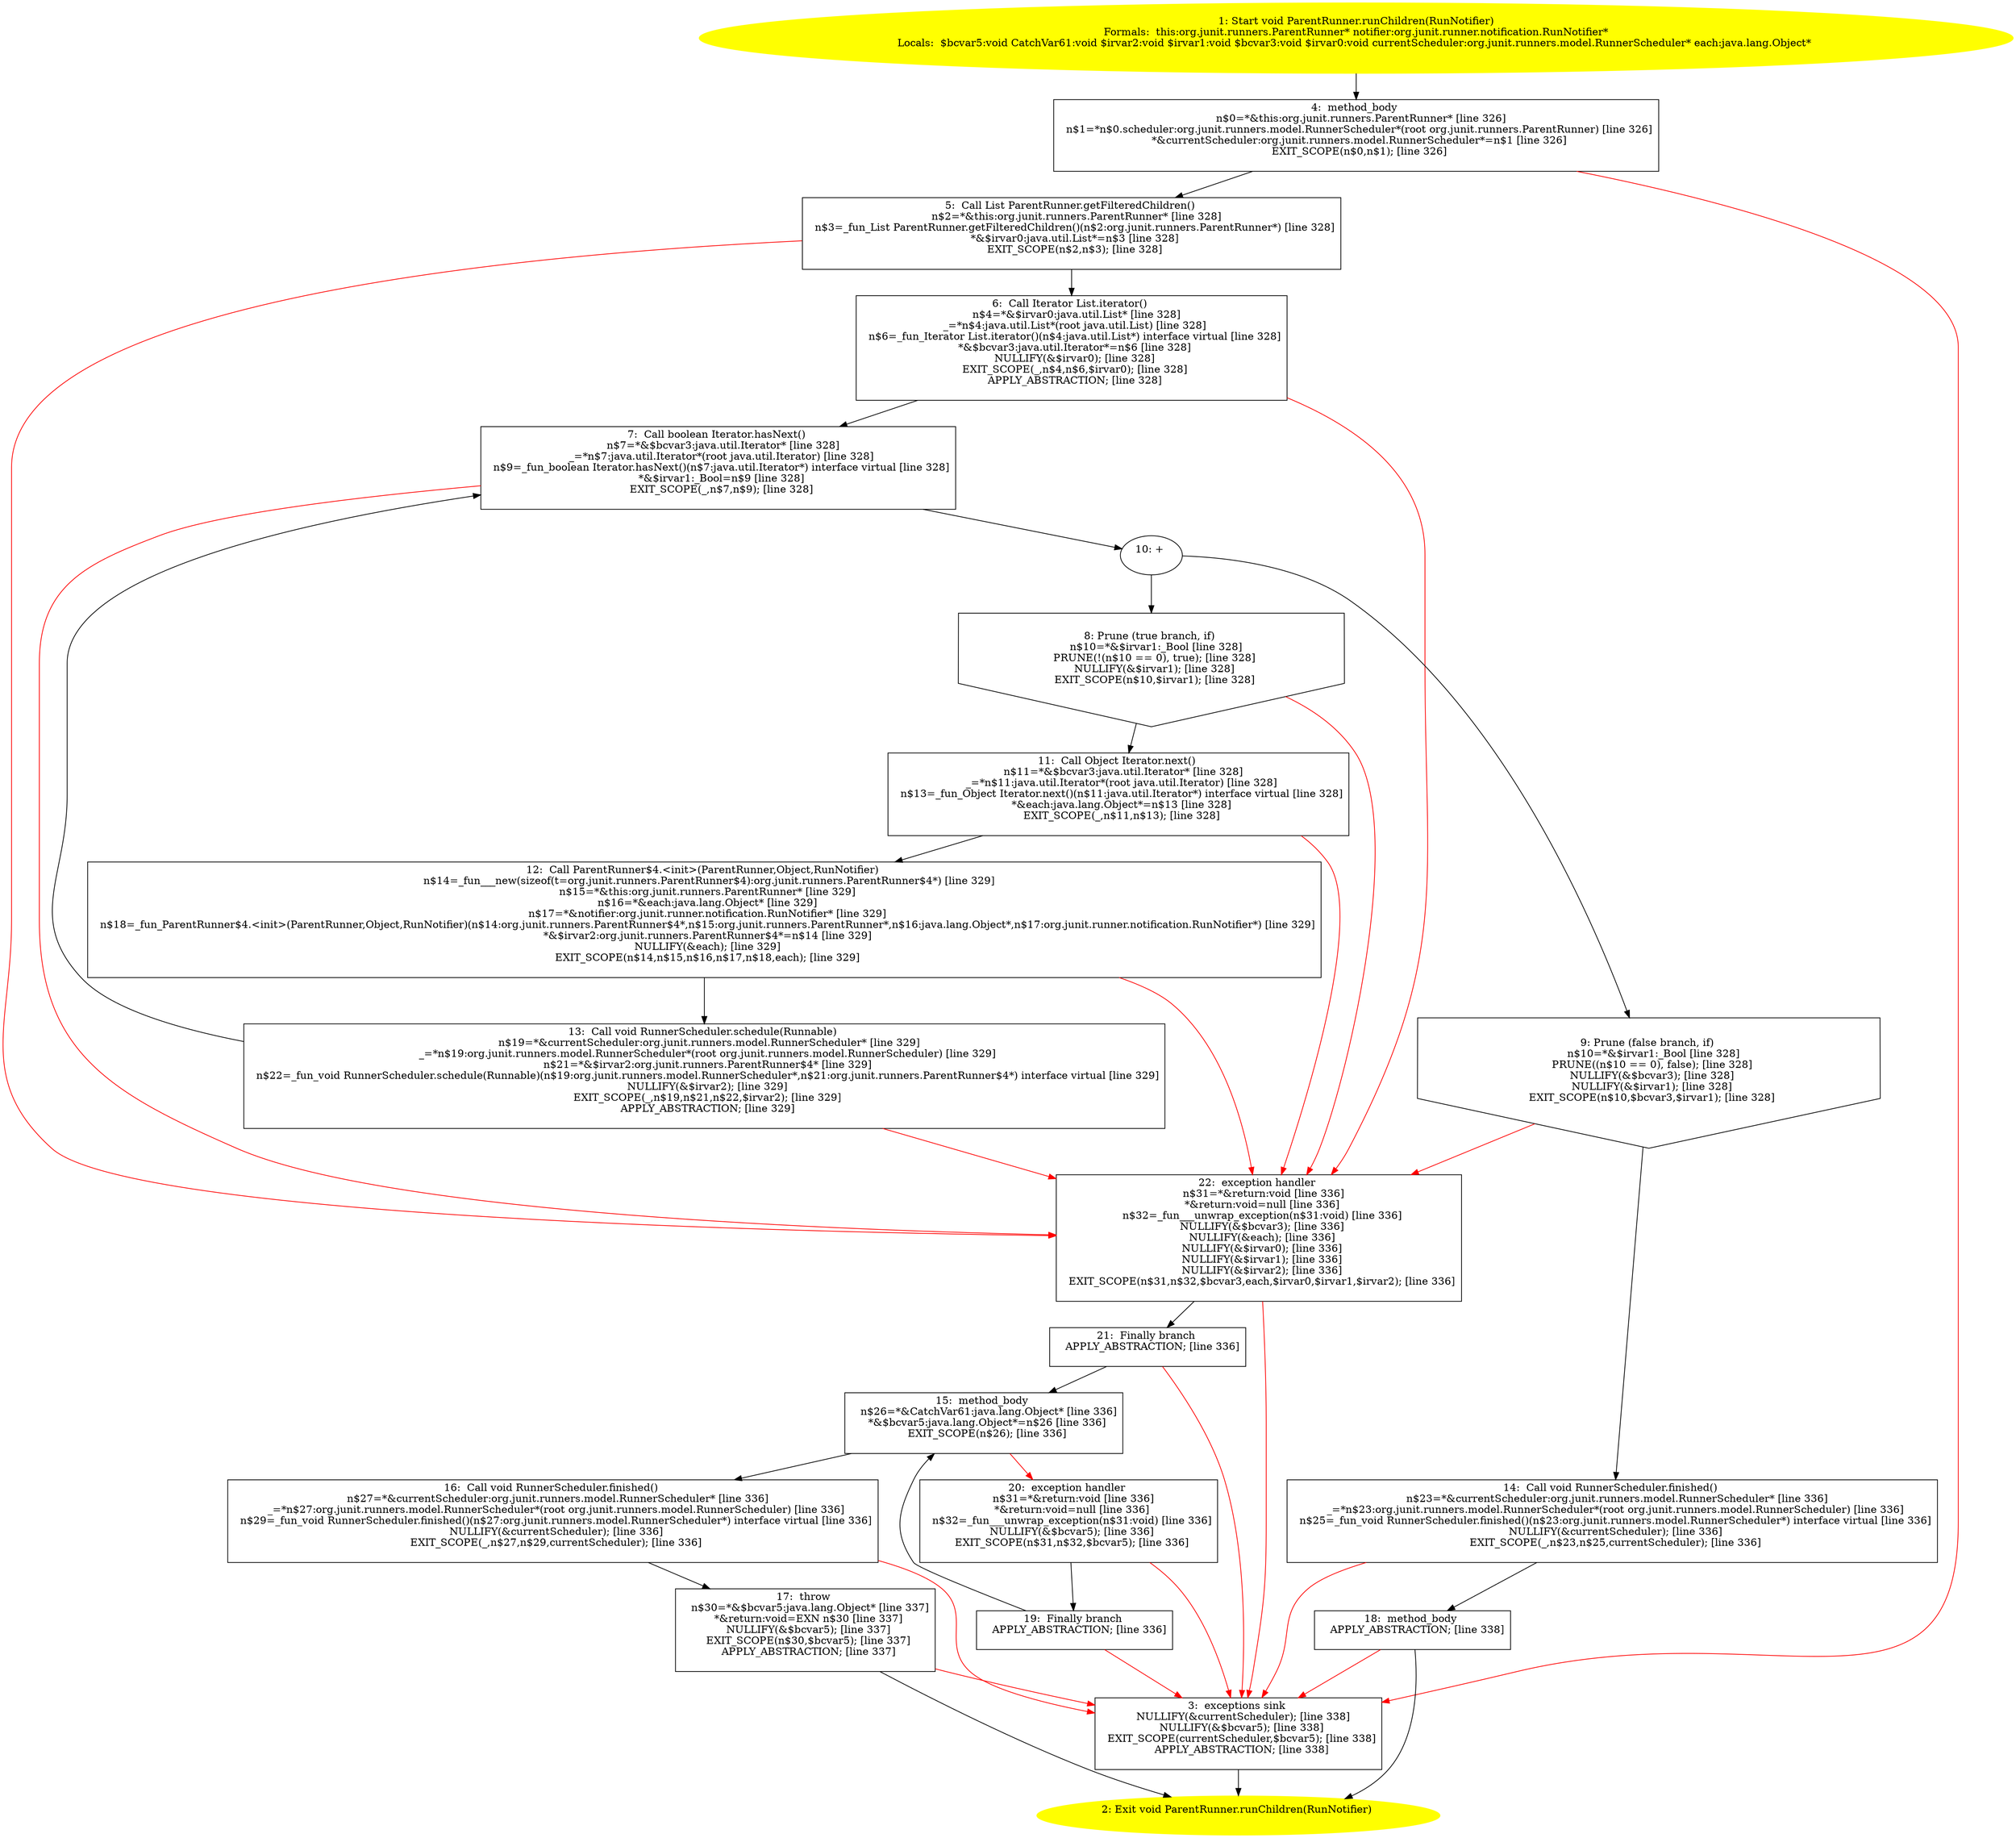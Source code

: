 /* @generated */
digraph cfg {
"org.junit.runners.ParentRunner.runChildren(org.junit.runner.notification.RunNotifier):void.57e49dc83debb37ad817932de6698fc2_1" [label="1: Start void ParentRunner.runChildren(RunNotifier)\nFormals:  this:org.junit.runners.ParentRunner* notifier:org.junit.runner.notification.RunNotifier*\nLocals:  $bcvar5:void CatchVar61:void $irvar2:void $irvar1:void $bcvar3:void $irvar0:void currentScheduler:org.junit.runners.model.RunnerScheduler* each:java.lang.Object* \n  " color=yellow style=filled]
	

	 "org.junit.runners.ParentRunner.runChildren(org.junit.runner.notification.RunNotifier):void.57e49dc83debb37ad817932de6698fc2_1" -> "org.junit.runners.ParentRunner.runChildren(org.junit.runner.notification.RunNotifier):void.57e49dc83debb37ad817932de6698fc2_4" ;
"org.junit.runners.ParentRunner.runChildren(org.junit.runner.notification.RunNotifier):void.57e49dc83debb37ad817932de6698fc2_2" [label="2: Exit void ParentRunner.runChildren(RunNotifier) \n  " color=yellow style=filled]
	

"org.junit.runners.ParentRunner.runChildren(org.junit.runner.notification.RunNotifier):void.57e49dc83debb37ad817932de6698fc2_3" [label="3:  exceptions sink \n   NULLIFY(&currentScheduler); [line 338]\n  NULLIFY(&$bcvar5); [line 338]\n  EXIT_SCOPE(currentScheduler,$bcvar5); [line 338]\n  APPLY_ABSTRACTION; [line 338]\n " shape="box"]
	

	 "org.junit.runners.ParentRunner.runChildren(org.junit.runner.notification.RunNotifier):void.57e49dc83debb37ad817932de6698fc2_3" -> "org.junit.runners.ParentRunner.runChildren(org.junit.runner.notification.RunNotifier):void.57e49dc83debb37ad817932de6698fc2_2" ;
"org.junit.runners.ParentRunner.runChildren(org.junit.runner.notification.RunNotifier):void.57e49dc83debb37ad817932de6698fc2_4" [label="4:  method_body \n   n$0=*&this:org.junit.runners.ParentRunner* [line 326]\n  n$1=*n$0.scheduler:org.junit.runners.model.RunnerScheduler*(root org.junit.runners.ParentRunner) [line 326]\n  *&currentScheduler:org.junit.runners.model.RunnerScheduler*=n$1 [line 326]\n  EXIT_SCOPE(n$0,n$1); [line 326]\n " shape="box"]
	

	 "org.junit.runners.ParentRunner.runChildren(org.junit.runner.notification.RunNotifier):void.57e49dc83debb37ad817932de6698fc2_4" -> "org.junit.runners.ParentRunner.runChildren(org.junit.runner.notification.RunNotifier):void.57e49dc83debb37ad817932de6698fc2_5" ;
	 "org.junit.runners.ParentRunner.runChildren(org.junit.runner.notification.RunNotifier):void.57e49dc83debb37ad817932de6698fc2_4" -> "org.junit.runners.ParentRunner.runChildren(org.junit.runner.notification.RunNotifier):void.57e49dc83debb37ad817932de6698fc2_3" [color="red" ];
"org.junit.runners.ParentRunner.runChildren(org.junit.runner.notification.RunNotifier):void.57e49dc83debb37ad817932de6698fc2_5" [label="5:  Call List ParentRunner.getFilteredChildren() \n   n$2=*&this:org.junit.runners.ParentRunner* [line 328]\n  n$3=_fun_List ParentRunner.getFilteredChildren()(n$2:org.junit.runners.ParentRunner*) [line 328]\n  *&$irvar0:java.util.List*=n$3 [line 328]\n  EXIT_SCOPE(n$2,n$3); [line 328]\n " shape="box"]
	

	 "org.junit.runners.ParentRunner.runChildren(org.junit.runner.notification.RunNotifier):void.57e49dc83debb37ad817932de6698fc2_5" -> "org.junit.runners.ParentRunner.runChildren(org.junit.runner.notification.RunNotifier):void.57e49dc83debb37ad817932de6698fc2_6" ;
	 "org.junit.runners.ParentRunner.runChildren(org.junit.runner.notification.RunNotifier):void.57e49dc83debb37ad817932de6698fc2_5" -> "org.junit.runners.ParentRunner.runChildren(org.junit.runner.notification.RunNotifier):void.57e49dc83debb37ad817932de6698fc2_22" [color="red" ];
"org.junit.runners.ParentRunner.runChildren(org.junit.runner.notification.RunNotifier):void.57e49dc83debb37ad817932de6698fc2_6" [label="6:  Call Iterator List.iterator() \n   n$4=*&$irvar0:java.util.List* [line 328]\n  _=*n$4:java.util.List*(root java.util.List) [line 328]\n  n$6=_fun_Iterator List.iterator()(n$4:java.util.List*) interface virtual [line 328]\n  *&$bcvar3:java.util.Iterator*=n$6 [line 328]\n  NULLIFY(&$irvar0); [line 328]\n  EXIT_SCOPE(_,n$4,n$6,$irvar0); [line 328]\n  APPLY_ABSTRACTION; [line 328]\n " shape="box"]
	

	 "org.junit.runners.ParentRunner.runChildren(org.junit.runner.notification.RunNotifier):void.57e49dc83debb37ad817932de6698fc2_6" -> "org.junit.runners.ParentRunner.runChildren(org.junit.runner.notification.RunNotifier):void.57e49dc83debb37ad817932de6698fc2_7" ;
	 "org.junit.runners.ParentRunner.runChildren(org.junit.runner.notification.RunNotifier):void.57e49dc83debb37ad817932de6698fc2_6" -> "org.junit.runners.ParentRunner.runChildren(org.junit.runner.notification.RunNotifier):void.57e49dc83debb37ad817932de6698fc2_22" [color="red" ];
"org.junit.runners.ParentRunner.runChildren(org.junit.runner.notification.RunNotifier):void.57e49dc83debb37ad817932de6698fc2_7" [label="7:  Call boolean Iterator.hasNext() \n   n$7=*&$bcvar3:java.util.Iterator* [line 328]\n  _=*n$7:java.util.Iterator*(root java.util.Iterator) [line 328]\n  n$9=_fun_boolean Iterator.hasNext()(n$7:java.util.Iterator*) interface virtual [line 328]\n  *&$irvar1:_Bool=n$9 [line 328]\n  EXIT_SCOPE(_,n$7,n$9); [line 328]\n " shape="box"]
	

	 "org.junit.runners.ParentRunner.runChildren(org.junit.runner.notification.RunNotifier):void.57e49dc83debb37ad817932de6698fc2_7" -> "org.junit.runners.ParentRunner.runChildren(org.junit.runner.notification.RunNotifier):void.57e49dc83debb37ad817932de6698fc2_10" ;
	 "org.junit.runners.ParentRunner.runChildren(org.junit.runner.notification.RunNotifier):void.57e49dc83debb37ad817932de6698fc2_7" -> "org.junit.runners.ParentRunner.runChildren(org.junit.runner.notification.RunNotifier):void.57e49dc83debb37ad817932de6698fc2_22" [color="red" ];
"org.junit.runners.ParentRunner.runChildren(org.junit.runner.notification.RunNotifier):void.57e49dc83debb37ad817932de6698fc2_8" [label="8: Prune (true branch, if) \n   n$10=*&$irvar1:_Bool [line 328]\n  PRUNE(!(n$10 == 0), true); [line 328]\n  NULLIFY(&$irvar1); [line 328]\n  EXIT_SCOPE(n$10,$irvar1); [line 328]\n " shape="invhouse"]
	

	 "org.junit.runners.ParentRunner.runChildren(org.junit.runner.notification.RunNotifier):void.57e49dc83debb37ad817932de6698fc2_8" -> "org.junit.runners.ParentRunner.runChildren(org.junit.runner.notification.RunNotifier):void.57e49dc83debb37ad817932de6698fc2_11" ;
	 "org.junit.runners.ParentRunner.runChildren(org.junit.runner.notification.RunNotifier):void.57e49dc83debb37ad817932de6698fc2_8" -> "org.junit.runners.ParentRunner.runChildren(org.junit.runner.notification.RunNotifier):void.57e49dc83debb37ad817932de6698fc2_22" [color="red" ];
"org.junit.runners.ParentRunner.runChildren(org.junit.runner.notification.RunNotifier):void.57e49dc83debb37ad817932de6698fc2_9" [label="9: Prune (false branch, if) \n   n$10=*&$irvar1:_Bool [line 328]\n  PRUNE((n$10 == 0), false); [line 328]\n  NULLIFY(&$bcvar3); [line 328]\n  NULLIFY(&$irvar1); [line 328]\n  EXIT_SCOPE(n$10,$bcvar3,$irvar1); [line 328]\n " shape="invhouse"]
	

	 "org.junit.runners.ParentRunner.runChildren(org.junit.runner.notification.RunNotifier):void.57e49dc83debb37ad817932de6698fc2_9" -> "org.junit.runners.ParentRunner.runChildren(org.junit.runner.notification.RunNotifier):void.57e49dc83debb37ad817932de6698fc2_14" ;
	 "org.junit.runners.ParentRunner.runChildren(org.junit.runner.notification.RunNotifier):void.57e49dc83debb37ad817932de6698fc2_9" -> "org.junit.runners.ParentRunner.runChildren(org.junit.runner.notification.RunNotifier):void.57e49dc83debb37ad817932de6698fc2_22" [color="red" ];
"org.junit.runners.ParentRunner.runChildren(org.junit.runner.notification.RunNotifier):void.57e49dc83debb37ad817932de6698fc2_10" [label="10: + \n  " ]
	

	 "org.junit.runners.ParentRunner.runChildren(org.junit.runner.notification.RunNotifier):void.57e49dc83debb37ad817932de6698fc2_10" -> "org.junit.runners.ParentRunner.runChildren(org.junit.runner.notification.RunNotifier):void.57e49dc83debb37ad817932de6698fc2_8" ;
	 "org.junit.runners.ParentRunner.runChildren(org.junit.runner.notification.RunNotifier):void.57e49dc83debb37ad817932de6698fc2_10" -> "org.junit.runners.ParentRunner.runChildren(org.junit.runner.notification.RunNotifier):void.57e49dc83debb37ad817932de6698fc2_9" ;
"org.junit.runners.ParentRunner.runChildren(org.junit.runner.notification.RunNotifier):void.57e49dc83debb37ad817932de6698fc2_11" [label="11:  Call Object Iterator.next() \n   n$11=*&$bcvar3:java.util.Iterator* [line 328]\n  _=*n$11:java.util.Iterator*(root java.util.Iterator) [line 328]\n  n$13=_fun_Object Iterator.next()(n$11:java.util.Iterator*) interface virtual [line 328]\n  *&each:java.lang.Object*=n$13 [line 328]\n  EXIT_SCOPE(_,n$11,n$13); [line 328]\n " shape="box"]
	

	 "org.junit.runners.ParentRunner.runChildren(org.junit.runner.notification.RunNotifier):void.57e49dc83debb37ad817932de6698fc2_11" -> "org.junit.runners.ParentRunner.runChildren(org.junit.runner.notification.RunNotifier):void.57e49dc83debb37ad817932de6698fc2_12" ;
	 "org.junit.runners.ParentRunner.runChildren(org.junit.runner.notification.RunNotifier):void.57e49dc83debb37ad817932de6698fc2_11" -> "org.junit.runners.ParentRunner.runChildren(org.junit.runner.notification.RunNotifier):void.57e49dc83debb37ad817932de6698fc2_22" [color="red" ];
"org.junit.runners.ParentRunner.runChildren(org.junit.runner.notification.RunNotifier):void.57e49dc83debb37ad817932de6698fc2_12" [label="12:  Call ParentRunner$4.<init>(ParentRunner,Object,RunNotifier) \n   n$14=_fun___new(sizeof(t=org.junit.runners.ParentRunner$4):org.junit.runners.ParentRunner$4*) [line 329]\n  n$15=*&this:org.junit.runners.ParentRunner* [line 329]\n  n$16=*&each:java.lang.Object* [line 329]\n  n$17=*&notifier:org.junit.runner.notification.RunNotifier* [line 329]\n  n$18=_fun_ParentRunner$4.<init>(ParentRunner,Object,RunNotifier)(n$14:org.junit.runners.ParentRunner$4*,n$15:org.junit.runners.ParentRunner*,n$16:java.lang.Object*,n$17:org.junit.runner.notification.RunNotifier*) [line 329]\n  *&$irvar2:org.junit.runners.ParentRunner$4*=n$14 [line 329]\n  NULLIFY(&each); [line 329]\n  EXIT_SCOPE(n$14,n$15,n$16,n$17,n$18,each); [line 329]\n " shape="box"]
	

	 "org.junit.runners.ParentRunner.runChildren(org.junit.runner.notification.RunNotifier):void.57e49dc83debb37ad817932de6698fc2_12" -> "org.junit.runners.ParentRunner.runChildren(org.junit.runner.notification.RunNotifier):void.57e49dc83debb37ad817932de6698fc2_13" ;
	 "org.junit.runners.ParentRunner.runChildren(org.junit.runner.notification.RunNotifier):void.57e49dc83debb37ad817932de6698fc2_12" -> "org.junit.runners.ParentRunner.runChildren(org.junit.runner.notification.RunNotifier):void.57e49dc83debb37ad817932de6698fc2_22" [color="red" ];
"org.junit.runners.ParentRunner.runChildren(org.junit.runner.notification.RunNotifier):void.57e49dc83debb37ad817932de6698fc2_13" [label="13:  Call void RunnerScheduler.schedule(Runnable) \n   n$19=*&currentScheduler:org.junit.runners.model.RunnerScheduler* [line 329]\n  _=*n$19:org.junit.runners.model.RunnerScheduler*(root org.junit.runners.model.RunnerScheduler) [line 329]\n  n$21=*&$irvar2:org.junit.runners.ParentRunner$4* [line 329]\n  n$22=_fun_void RunnerScheduler.schedule(Runnable)(n$19:org.junit.runners.model.RunnerScheduler*,n$21:org.junit.runners.ParentRunner$4*) interface virtual [line 329]\n  NULLIFY(&$irvar2); [line 329]\n  EXIT_SCOPE(_,n$19,n$21,n$22,$irvar2); [line 329]\n  APPLY_ABSTRACTION; [line 329]\n " shape="box"]
	

	 "org.junit.runners.ParentRunner.runChildren(org.junit.runner.notification.RunNotifier):void.57e49dc83debb37ad817932de6698fc2_13" -> "org.junit.runners.ParentRunner.runChildren(org.junit.runner.notification.RunNotifier):void.57e49dc83debb37ad817932de6698fc2_7" ;
	 "org.junit.runners.ParentRunner.runChildren(org.junit.runner.notification.RunNotifier):void.57e49dc83debb37ad817932de6698fc2_13" -> "org.junit.runners.ParentRunner.runChildren(org.junit.runner.notification.RunNotifier):void.57e49dc83debb37ad817932de6698fc2_22" [color="red" ];
"org.junit.runners.ParentRunner.runChildren(org.junit.runner.notification.RunNotifier):void.57e49dc83debb37ad817932de6698fc2_14" [label="14:  Call void RunnerScheduler.finished() \n   n$23=*&currentScheduler:org.junit.runners.model.RunnerScheduler* [line 336]\n  _=*n$23:org.junit.runners.model.RunnerScheduler*(root org.junit.runners.model.RunnerScheduler) [line 336]\n  n$25=_fun_void RunnerScheduler.finished()(n$23:org.junit.runners.model.RunnerScheduler*) interface virtual [line 336]\n  NULLIFY(&currentScheduler); [line 336]\n  EXIT_SCOPE(_,n$23,n$25,currentScheduler); [line 336]\n " shape="box"]
	

	 "org.junit.runners.ParentRunner.runChildren(org.junit.runner.notification.RunNotifier):void.57e49dc83debb37ad817932de6698fc2_14" -> "org.junit.runners.ParentRunner.runChildren(org.junit.runner.notification.RunNotifier):void.57e49dc83debb37ad817932de6698fc2_18" ;
	 "org.junit.runners.ParentRunner.runChildren(org.junit.runner.notification.RunNotifier):void.57e49dc83debb37ad817932de6698fc2_14" -> "org.junit.runners.ParentRunner.runChildren(org.junit.runner.notification.RunNotifier):void.57e49dc83debb37ad817932de6698fc2_3" [color="red" ];
"org.junit.runners.ParentRunner.runChildren(org.junit.runner.notification.RunNotifier):void.57e49dc83debb37ad817932de6698fc2_15" [label="15:  method_body \n   n$26=*&CatchVar61:java.lang.Object* [line 336]\n  *&$bcvar5:java.lang.Object*=n$26 [line 336]\n  EXIT_SCOPE(n$26); [line 336]\n " shape="box"]
	

	 "org.junit.runners.ParentRunner.runChildren(org.junit.runner.notification.RunNotifier):void.57e49dc83debb37ad817932de6698fc2_15" -> "org.junit.runners.ParentRunner.runChildren(org.junit.runner.notification.RunNotifier):void.57e49dc83debb37ad817932de6698fc2_16" ;
	 "org.junit.runners.ParentRunner.runChildren(org.junit.runner.notification.RunNotifier):void.57e49dc83debb37ad817932de6698fc2_15" -> "org.junit.runners.ParentRunner.runChildren(org.junit.runner.notification.RunNotifier):void.57e49dc83debb37ad817932de6698fc2_20" [color="red" ];
"org.junit.runners.ParentRunner.runChildren(org.junit.runner.notification.RunNotifier):void.57e49dc83debb37ad817932de6698fc2_16" [label="16:  Call void RunnerScheduler.finished() \n   n$27=*&currentScheduler:org.junit.runners.model.RunnerScheduler* [line 336]\n  _=*n$27:org.junit.runners.model.RunnerScheduler*(root org.junit.runners.model.RunnerScheduler) [line 336]\n  n$29=_fun_void RunnerScheduler.finished()(n$27:org.junit.runners.model.RunnerScheduler*) interface virtual [line 336]\n  NULLIFY(&currentScheduler); [line 336]\n  EXIT_SCOPE(_,n$27,n$29,currentScheduler); [line 336]\n " shape="box"]
	

	 "org.junit.runners.ParentRunner.runChildren(org.junit.runner.notification.RunNotifier):void.57e49dc83debb37ad817932de6698fc2_16" -> "org.junit.runners.ParentRunner.runChildren(org.junit.runner.notification.RunNotifier):void.57e49dc83debb37ad817932de6698fc2_17" ;
	 "org.junit.runners.ParentRunner.runChildren(org.junit.runner.notification.RunNotifier):void.57e49dc83debb37ad817932de6698fc2_16" -> "org.junit.runners.ParentRunner.runChildren(org.junit.runner.notification.RunNotifier):void.57e49dc83debb37ad817932de6698fc2_3" [color="red" ];
"org.junit.runners.ParentRunner.runChildren(org.junit.runner.notification.RunNotifier):void.57e49dc83debb37ad817932de6698fc2_17" [label="17:  throw \n   n$30=*&$bcvar5:java.lang.Object* [line 337]\n  *&return:void=EXN n$30 [line 337]\n  NULLIFY(&$bcvar5); [line 337]\n  EXIT_SCOPE(n$30,$bcvar5); [line 337]\n  APPLY_ABSTRACTION; [line 337]\n " shape="box"]
	

	 "org.junit.runners.ParentRunner.runChildren(org.junit.runner.notification.RunNotifier):void.57e49dc83debb37ad817932de6698fc2_17" -> "org.junit.runners.ParentRunner.runChildren(org.junit.runner.notification.RunNotifier):void.57e49dc83debb37ad817932de6698fc2_2" ;
	 "org.junit.runners.ParentRunner.runChildren(org.junit.runner.notification.RunNotifier):void.57e49dc83debb37ad817932de6698fc2_17" -> "org.junit.runners.ParentRunner.runChildren(org.junit.runner.notification.RunNotifier):void.57e49dc83debb37ad817932de6698fc2_3" [color="red" ];
"org.junit.runners.ParentRunner.runChildren(org.junit.runner.notification.RunNotifier):void.57e49dc83debb37ad817932de6698fc2_18" [label="18:  method_body \n   APPLY_ABSTRACTION; [line 338]\n " shape="box"]
	

	 "org.junit.runners.ParentRunner.runChildren(org.junit.runner.notification.RunNotifier):void.57e49dc83debb37ad817932de6698fc2_18" -> "org.junit.runners.ParentRunner.runChildren(org.junit.runner.notification.RunNotifier):void.57e49dc83debb37ad817932de6698fc2_2" ;
	 "org.junit.runners.ParentRunner.runChildren(org.junit.runner.notification.RunNotifier):void.57e49dc83debb37ad817932de6698fc2_18" -> "org.junit.runners.ParentRunner.runChildren(org.junit.runner.notification.RunNotifier):void.57e49dc83debb37ad817932de6698fc2_3" [color="red" ];
"org.junit.runners.ParentRunner.runChildren(org.junit.runner.notification.RunNotifier):void.57e49dc83debb37ad817932de6698fc2_19" [label="19:  Finally branch \n   APPLY_ABSTRACTION; [line 336]\n " shape="box"]
	

	 "org.junit.runners.ParentRunner.runChildren(org.junit.runner.notification.RunNotifier):void.57e49dc83debb37ad817932de6698fc2_19" -> "org.junit.runners.ParentRunner.runChildren(org.junit.runner.notification.RunNotifier):void.57e49dc83debb37ad817932de6698fc2_15" ;
	 "org.junit.runners.ParentRunner.runChildren(org.junit.runner.notification.RunNotifier):void.57e49dc83debb37ad817932de6698fc2_19" -> "org.junit.runners.ParentRunner.runChildren(org.junit.runner.notification.RunNotifier):void.57e49dc83debb37ad817932de6698fc2_3" [color="red" ];
"org.junit.runners.ParentRunner.runChildren(org.junit.runner.notification.RunNotifier):void.57e49dc83debb37ad817932de6698fc2_20" [label="20:  exception handler \n   n$31=*&return:void [line 336]\n  *&return:void=null [line 336]\n  n$32=_fun___unwrap_exception(n$31:void) [line 336]\n  NULLIFY(&$bcvar5); [line 336]\n  EXIT_SCOPE(n$31,n$32,$bcvar5); [line 336]\n " shape="box"]
	

	 "org.junit.runners.ParentRunner.runChildren(org.junit.runner.notification.RunNotifier):void.57e49dc83debb37ad817932de6698fc2_20" -> "org.junit.runners.ParentRunner.runChildren(org.junit.runner.notification.RunNotifier):void.57e49dc83debb37ad817932de6698fc2_19" ;
	 "org.junit.runners.ParentRunner.runChildren(org.junit.runner.notification.RunNotifier):void.57e49dc83debb37ad817932de6698fc2_20" -> "org.junit.runners.ParentRunner.runChildren(org.junit.runner.notification.RunNotifier):void.57e49dc83debb37ad817932de6698fc2_3" [color="red" ];
"org.junit.runners.ParentRunner.runChildren(org.junit.runner.notification.RunNotifier):void.57e49dc83debb37ad817932de6698fc2_21" [label="21:  Finally branch \n   APPLY_ABSTRACTION; [line 336]\n " shape="box"]
	

	 "org.junit.runners.ParentRunner.runChildren(org.junit.runner.notification.RunNotifier):void.57e49dc83debb37ad817932de6698fc2_21" -> "org.junit.runners.ParentRunner.runChildren(org.junit.runner.notification.RunNotifier):void.57e49dc83debb37ad817932de6698fc2_15" ;
	 "org.junit.runners.ParentRunner.runChildren(org.junit.runner.notification.RunNotifier):void.57e49dc83debb37ad817932de6698fc2_21" -> "org.junit.runners.ParentRunner.runChildren(org.junit.runner.notification.RunNotifier):void.57e49dc83debb37ad817932de6698fc2_3" [color="red" ];
"org.junit.runners.ParentRunner.runChildren(org.junit.runner.notification.RunNotifier):void.57e49dc83debb37ad817932de6698fc2_22" [label="22:  exception handler \n   n$31=*&return:void [line 336]\n  *&return:void=null [line 336]\n  n$32=_fun___unwrap_exception(n$31:void) [line 336]\n  NULLIFY(&$bcvar3); [line 336]\n  NULLIFY(&each); [line 336]\n  NULLIFY(&$irvar0); [line 336]\n  NULLIFY(&$irvar1); [line 336]\n  NULLIFY(&$irvar2); [line 336]\n  EXIT_SCOPE(n$31,n$32,$bcvar3,each,$irvar0,$irvar1,$irvar2); [line 336]\n " shape="box"]
	

	 "org.junit.runners.ParentRunner.runChildren(org.junit.runner.notification.RunNotifier):void.57e49dc83debb37ad817932de6698fc2_22" -> "org.junit.runners.ParentRunner.runChildren(org.junit.runner.notification.RunNotifier):void.57e49dc83debb37ad817932de6698fc2_21" ;
	 "org.junit.runners.ParentRunner.runChildren(org.junit.runner.notification.RunNotifier):void.57e49dc83debb37ad817932de6698fc2_22" -> "org.junit.runners.ParentRunner.runChildren(org.junit.runner.notification.RunNotifier):void.57e49dc83debb37ad817932de6698fc2_3" [color="red" ];
}
